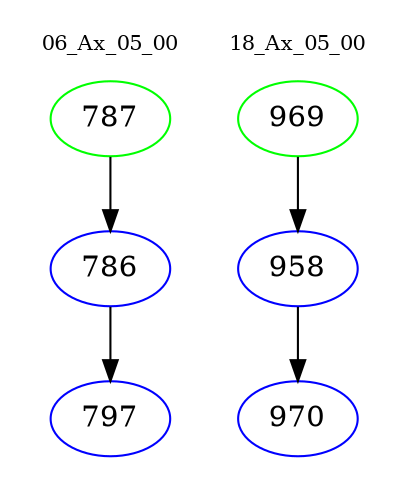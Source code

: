 digraph{
subgraph cluster_0 {
color = white
label = "06_Ax_05_00";
fontsize=10;
T0_787 [label="787", color="green"]
T0_787 -> T0_786 [color="black"]
T0_786 [label="786", color="blue"]
T0_786 -> T0_797 [color="black"]
T0_797 [label="797", color="blue"]
}
subgraph cluster_1 {
color = white
label = "18_Ax_05_00";
fontsize=10;
T1_969 [label="969", color="green"]
T1_969 -> T1_958 [color="black"]
T1_958 [label="958", color="blue"]
T1_958 -> T1_970 [color="black"]
T1_970 [label="970", color="blue"]
}
}
